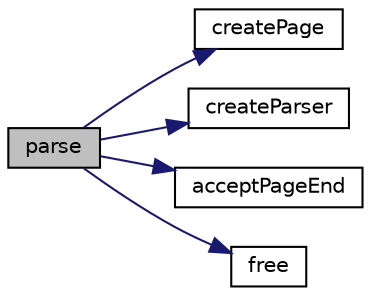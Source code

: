 digraph "parse"
{
  edge [fontname="Helvetica",fontsize="10",labelfontname="Helvetica",labelfontsize="10"];
  node [fontname="Helvetica",fontsize="10",shape=record];
  rankdir="LR";
  Node1 [label="parse",height=0.2,width=0.4,color="black", fillcolor="grey75", style="filled" fontcolor="black"];
  Node1 -> Node2 [color="midnightblue",fontsize="10",style="solid",fontname="Helvetica"];
  Node2 [label="createPage",height=0.2,width=0.4,color="black", fillcolor="white", style="filled",URL="$class_simple_php_page_builder.html#a54e455ac3ba3c84ff16a67372ab31ae8"];
  Node1 -> Node3 [color="midnightblue",fontsize="10",style="solid",fontname="Helvetica"];
  Node3 [label="createParser",height=0.2,width=0.4,color="black", fillcolor="white", style="filled",URL="$class_simple_php_page_builder.html#a1ddc2288fc1bd85b52c6d280538ace15"];
  Node1 -> Node4 [color="midnightblue",fontsize="10",style="solid",fontname="Helvetica"];
  Node4 [label="acceptPageEnd",height=0.2,width=0.4,color="black", fillcolor="white", style="filled",URL="$class_simple_php_page_builder.html#a6856311be3e4a9182b401fce14556abc"];
  Node1 -> Node5 [color="midnightblue",fontsize="10",style="solid",fontname="Helvetica"];
  Node5 [label="free",height=0.2,width=0.4,color="black", fillcolor="white", style="filled",URL="$class_simple_php_page_builder.html#a5ad8044ee4b8a2c8bdb8b5c3dc786424"];
}

